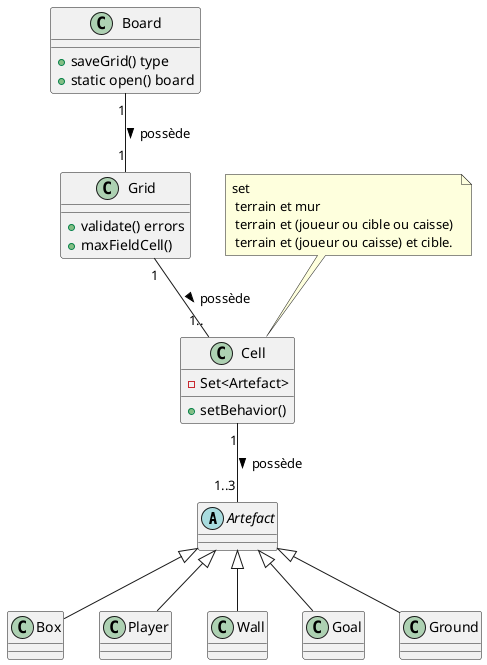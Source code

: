 @startuml
abstract class Artefact {

}

class Box {}
class Player{}
class Wall{}
class Goal{}
class Ground{}


Board "1" -- "1" Grid : possède >
Board : + saveGrid() type
Board : + static open() board
Grid : + validate() errors
Grid : + maxFieldCell()


Grid "1"-- "1.." Cell : possède >

Cell "1"-- "1..3" Artefact : possède >

Cell : - Set<Artefact>
Cell : + setBehavior()

Note top of Cell : set \n terrain et mur \n terrain et (joueur ou cible ou caisse) \n terrain et (joueur ou caisse) et cible.

Artefact  <|-- Box
Artefact   <|-- Player
Artefact   <|-- Wall
Artefact   <|-- Ground
Artefact   <|-- Goal

@enduml
@startuml
abstract class Artefact {

}

class Box {}
class Player{}
class Wall{}
class Goal{}
class Ground{}
class Grid{
 + MAX_WITH
 + MIN_WITH
}


Board "1" -- "1" Grid : possède >
Board : + saveGrid() type
Board : + static open() board
Grid : + validate() errors
Grid : + maxFieldCell()


Grid "1"-- "1.." Cell : possède >

Cell "1"-- "1..3" Artefact : possède >

Cell : - Set<Artefact>
Cell : + setBehavior()

Note top of Cell : set \n terrain et mur \n terrain et (joueur ou cible ou caisse) \n terrain et (joueur ou caisse) et cible.

Artefact  : abstract String()
Artefact  <|-- Box
Artefact   <|-- Player
Artefact   <|-- Wall
Artefact   <|-- Ground
Artefact   <|-- Goal

@enduml
